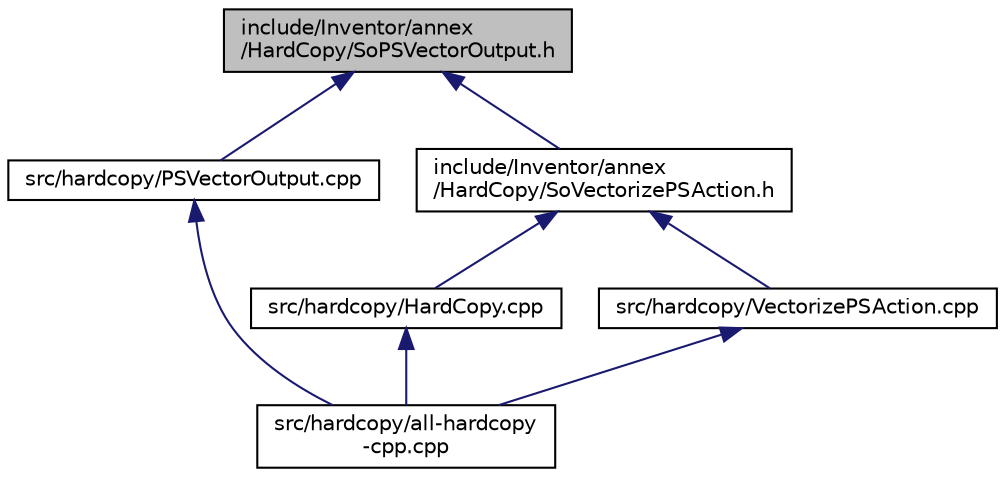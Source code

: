 digraph "include/Inventor/annex/HardCopy/SoPSVectorOutput.h"
{
 // LATEX_PDF_SIZE
  edge [fontname="Helvetica",fontsize="10",labelfontname="Helvetica",labelfontsize="10"];
  node [fontname="Helvetica",fontsize="10",shape=record];
  Node1 [label="include/Inventor/annex\l/HardCopy/SoPSVectorOutput.h",height=0.2,width=0.4,color="black", fillcolor="grey75", style="filled", fontcolor="black",tooltip=" "];
  Node1 -> Node2 [dir="back",color="midnightblue",fontsize="10",style="solid",fontname="Helvetica"];
  Node2 [label="src/hardcopy/PSVectorOutput.cpp",height=0.2,width=0.4,color="black", fillcolor="white", style="filled",URL="$PSVectorOutput_8cpp.html",tooltip=" "];
  Node2 -> Node3 [dir="back",color="midnightblue",fontsize="10",style="solid",fontname="Helvetica"];
  Node3 [label="src/hardcopy/all-hardcopy\l-cpp.cpp",height=0.2,width=0.4,color="black", fillcolor="white", style="filled",URL="$all-hardcopy-cpp_8cpp.html",tooltip=" "];
  Node1 -> Node4 [dir="back",color="midnightblue",fontsize="10",style="solid",fontname="Helvetica"];
  Node4 [label="include/Inventor/annex\l/HardCopy/SoVectorizePSAction.h",height=0.2,width=0.4,color="black", fillcolor="white", style="filled",URL="$SoVectorizePSAction_8h.html",tooltip=" "];
  Node4 -> Node5 [dir="back",color="midnightblue",fontsize="10",style="solid",fontname="Helvetica"];
  Node5 [label="src/hardcopy/HardCopy.cpp",height=0.2,width=0.4,color="black", fillcolor="white", style="filled",URL="$HardCopy_8cpp.html",tooltip=" "];
  Node5 -> Node3 [dir="back",color="midnightblue",fontsize="10",style="solid",fontname="Helvetica"];
  Node4 -> Node6 [dir="back",color="midnightblue",fontsize="10",style="solid",fontname="Helvetica"];
  Node6 [label="src/hardcopy/VectorizePSAction.cpp",height=0.2,width=0.4,color="black", fillcolor="white", style="filled",URL="$VectorizePSAction_8cpp.html",tooltip=" "];
  Node6 -> Node3 [dir="back",color="midnightblue",fontsize="10",style="solid",fontname="Helvetica"];
}
